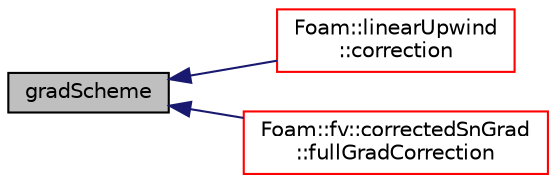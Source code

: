 digraph "gradScheme"
{
  bgcolor="transparent";
  edge [fontname="Helvetica",fontsize="10",labelfontname="Helvetica",labelfontsize="10"];
  node [fontname="Helvetica",fontsize="10",shape=record];
  rankdir="LR";
  Node3985 [label="gradScheme",height=0.2,width=0.4,color="black", fillcolor="grey75", style="filled", fontcolor="black"];
  Node3985 -> Node3986 [dir="back",color="midnightblue",fontsize="10",style="solid",fontname="Helvetica"];
  Node3986 [label="Foam::linearUpwind\l::correction",height=0.2,width=0.4,color="red",URL="$a24025.html#ac26ead7414cbab39c598047884ab43b5",tooltip="Return the explicit correction to the face-interpolate. "];
  Node3985 -> Node3990 [dir="back",color="midnightblue",fontsize="10",style="solid",fontname="Helvetica"];
  Node3990 [label="Foam::fv::correctedSnGrad\l::fullGradCorrection",height=0.2,width=0.4,color="red",URL="$a23413.html#ae3eb8307c31a36fcb2cbf122a447896b",tooltip="Return the explicit correction to the correctedSnGrad. "];
}
